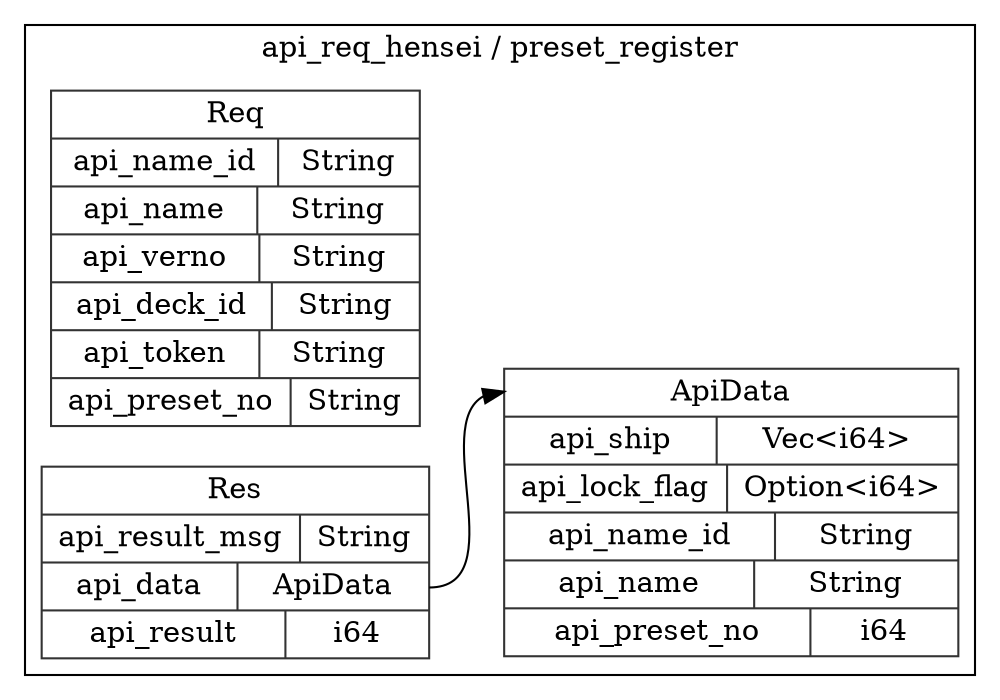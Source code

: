 digraph {
  rankdir=LR;
  subgraph cluster_0 {
    label="api_req_hensei / preset_register";
    node [style="filled", color=white, style="solid", color=gray20];
    api_req_hensei__preset_register__ApiData [label="<ApiData> ApiData  | { api_ship | <api_ship> Vec\<i64\> } | { api_lock_flag | <api_lock_flag> Option\<i64\> } | { api_name_id | <api_name_id> String } | { api_name | <api_name> String } | { api_preset_no | <api_preset_no> i64 }", shape=record];
    api_req_hensei__preset_register__Req [label="<Req> Req  | { api_name_id | <api_name_id> String } | { api_name | <api_name> String } | { api_verno | <api_verno> String } | { api_deck_id | <api_deck_id> String } | { api_token | <api_token> String } | { api_preset_no | <api_preset_no> String }", shape=record];
    api_req_hensei__preset_register__Res [label="<Res> Res  | { api_result_msg | <api_result_msg> String } | { api_data | <api_data> ApiData } | { api_result | <api_result> i64 }", shape=record];
    api_req_hensei__preset_register__Res:api_data:e -> api_req_hensei__preset_register__ApiData:ApiData:w;
  }
}
